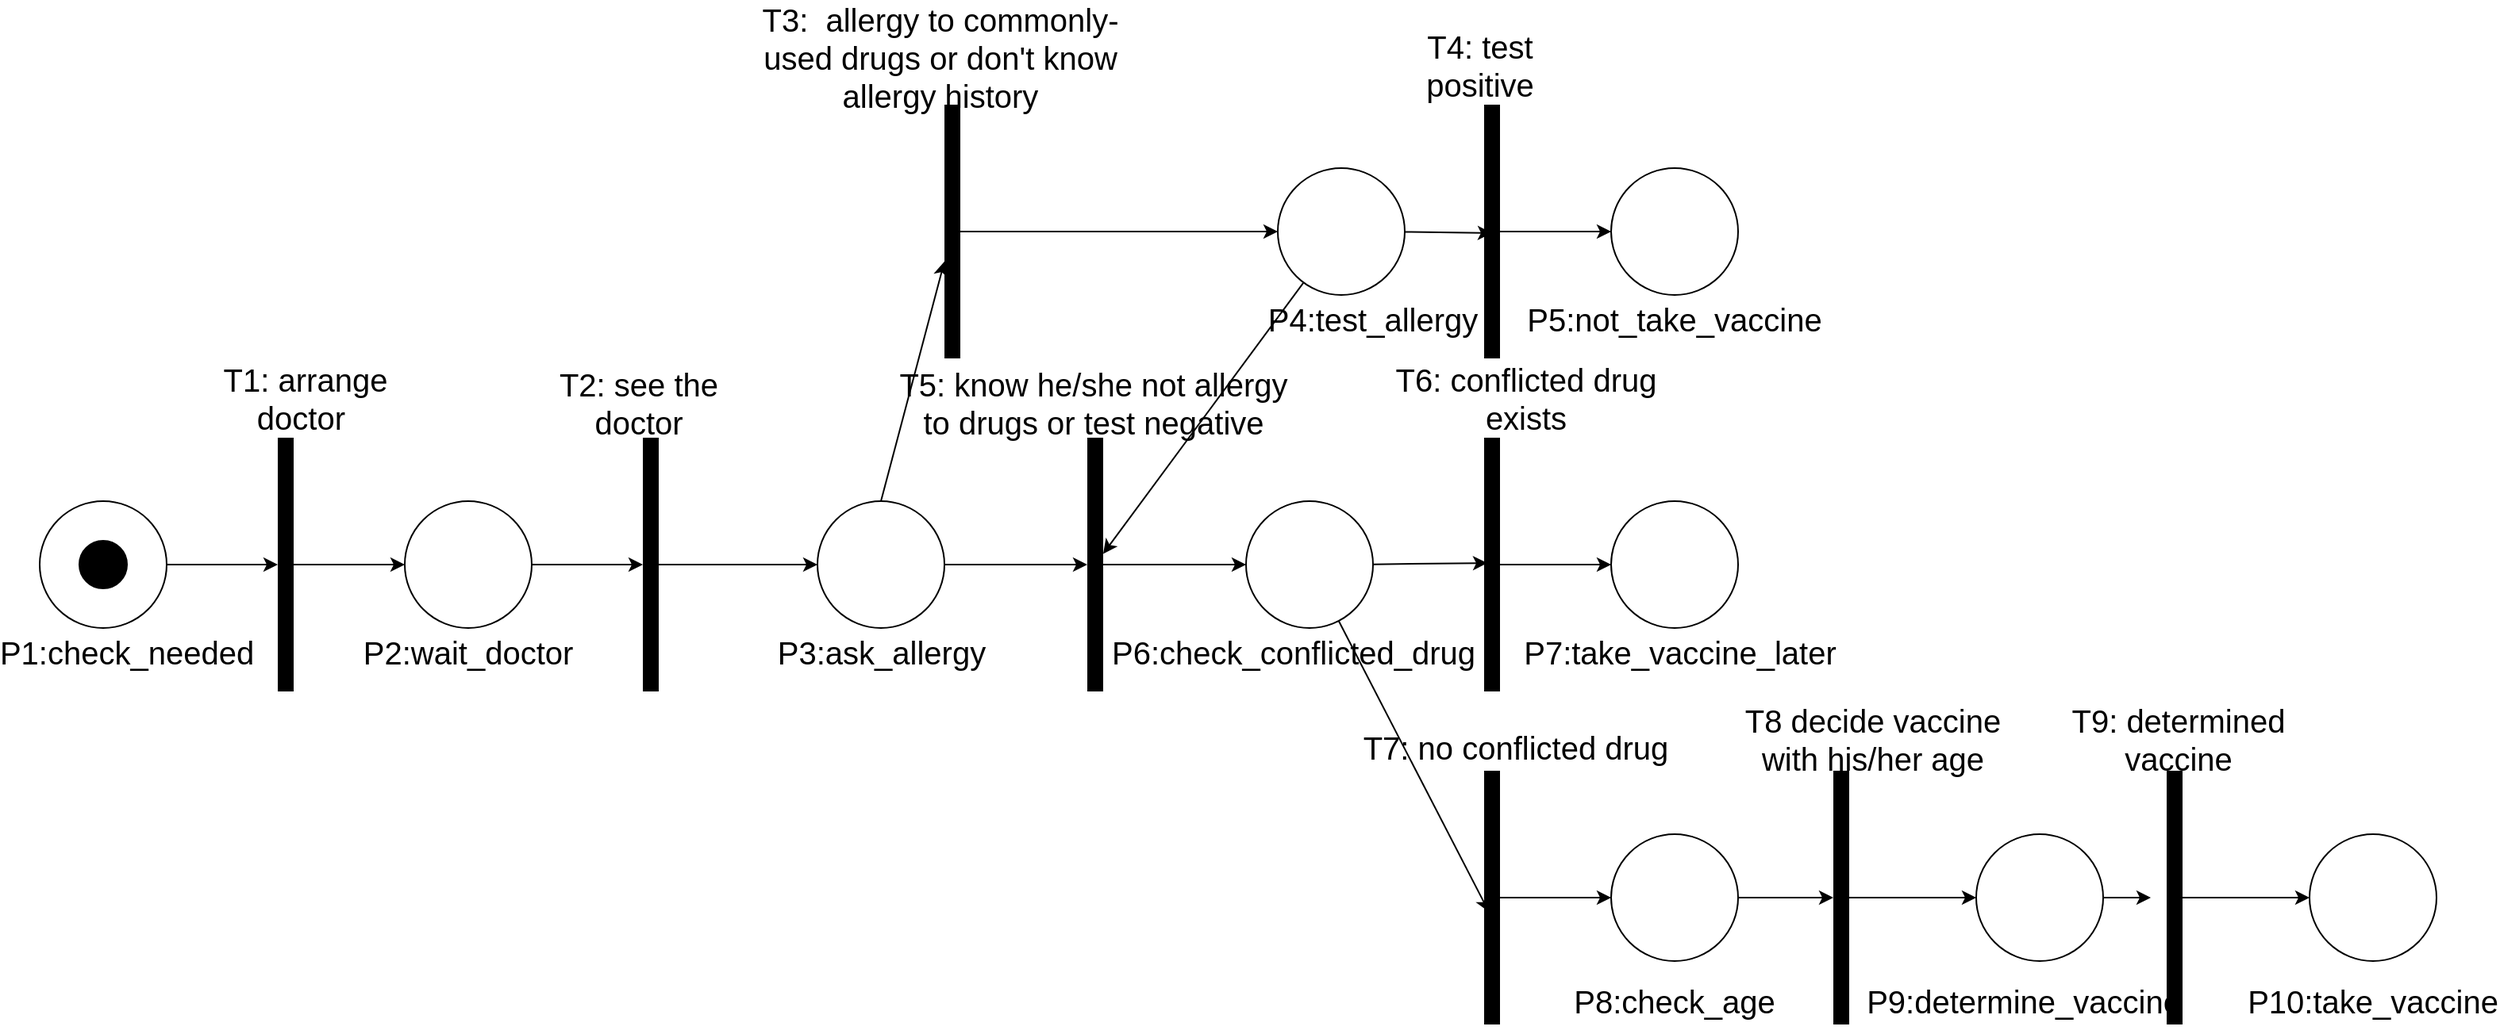 <mxfile version="16.6.6" type="github">
  <diagram id="FBnLz8GloL5e5-l2CE9u" name="Page-1">
    <mxGraphModel dx="2178" dy="2090" grid="1" gridSize="10" guides="1" tooltips="1" connect="1" arrows="1" fold="1" page="1" pageScale="1" pageWidth="827" pageHeight="1169" math="0" shadow="0">
      <root>
        <mxCell id="0" />
        <mxCell id="1" parent="0" />
        <mxCell id="y7e9covMwFmBckXpodB2-5" style="edgeStyle=orthogonalEdgeStyle;rounded=0;orthogonalLoop=1;jettySize=auto;html=1;fontSize=20;" parent="1" source="y7e9covMwFmBckXpodB2-1" target="y7e9covMwFmBckXpodB2-3" edge="1">
          <mxGeometry relative="1" as="geometry" />
        </mxCell>
        <mxCell id="y7e9covMwFmBckXpodB2-1" value="" style="ellipse;whiteSpace=wrap;html=1;aspect=fixed;" parent="1" vertex="1">
          <mxGeometry x="-120" y="240" width="80" height="80" as="geometry" />
        </mxCell>
        <mxCell id="y7e9covMwFmBckXpodB2-2" value="P1:check_needed" style="text;html=1;strokeColor=none;fillColor=none;align=center;verticalAlign=middle;whiteSpace=wrap;rounded=0;fontSize=20;" parent="1" vertex="1">
          <mxGeometry x="-140" y="320" width="150" height="30" as="geometry" />
        </mxCell>
        <mxCell id="y7e9covMwFmBckXpodB2-8" style="edgeStyle=orthogonalEdgeStyle;rounded=0;orthogonalLoop=1;jettySize=auto;html=1;entryX=0;entryY=0.5;entryDx=0;entryDy=0;fontSize=20;" parent="1" source="y7e9covMwFmBckXpodB2-3" target="y7e9covMwFmBckXpodB2-7" edge="1">
          <mxGeometry relative="1" as="geometry" />
        </mxCell>
        <mxCell id="y7e9covMwFmBckXpodB2-3" value="" style="line;strokeWidth=10;direction=south;html=1;fontSize=20;" parent="1" vertex="1">
          <mxGeometry x="30" y="200" width="10" height="160" as="geometry" />
        </mxCell>
        <mxCell id="y7e9covMwFmBckXpodB2-6" value="T1: arrange doctor&amp;nbsp;" style="text;html=1;strokeColor=none;fillColor=none;align=center;verticalAlign=middle;whiteSpace=wrap;rounded=0;fontSize=20;" parent="1" vertex="1">
          <mxGeometry x="-10" y="160" width="115" height="30" as="geometry" />
        </mxCell>
        <mxCell id="4oigvbjeJpt0uM_-PQVC-12" style="edgeStyle=none;rounded=0;orthogonalLoop=1;jettySize=auto;html=1;fontSize=20;" edge="1" parent="1" source="y7e9covMwFmBckXpodB2-7" target="4oigvbjeJpt0uM_-PQVC-11">
          <mxGeometry relative="1" as="geometry" />
        </mxCell>
        <mxCell id="y7e9covMwFmBckXpodB2-7" value="" style="ellipse;whiteSpace=wrap;html=1;aspect=fixed;fontSize=20;strokeWidth=1;" parent="1" vertex="1">
          <mxGeometry x="110" y="240" width="80" height="80" as="geometry" />
        </mxCell>
        <mxCell id="y7e9covMwFmBckXpodB2-9" value="P2:wait_doctor" style="text;html=1;strokeColor=none;fillColor=none;align=center;verticalAlign=middle;whiteSpace=wrap;rounded=0;fontSize=20;" parent="1" vertex="1">
          <mxGeometry x="90" y="320" width="120" height="30" as="geometry" />
        </mxCell>
        <mxCell id="y7e9covMwFmBckXpodB2-13" style="edgeStyle=none;rounded=0;orthogonalLoop=1;jettySize=auto;html=1;fontSize=20;" parent="1" source="y7e9covMwFmBckXpodB2-10" target="y7e9covMwFmBckXpodB2-14" edge="1">
          <mxGeometry relative="1" as="geometry">
            <mxPoint x="530" y="175" as="targetPoint" />
          </mxGeometry>
        </mxCell>
        <mxCell id="y7e9covMwFmBckXpodB2-10" value="" style="line;strokeWidth=10;direction=south;html=1;fontSize=20;" parent="1" vertex="1">
          <mxGeometry x="450" y="-10" width="10" height="160" as="geometry" />
        </mxCell>
        <mxCell id="y7e9covMwFmBckXpodB2-11" value="T3: &amp;nbsp;allergy to commonly-used drugs or don&#39;t know allergy history" style="text;html=1;strokeColor=none;fillColor=none;align=center;verticalAlign=middle;whiteSpace=wrap;rounded=0;fontSize=20;" parent="1" vertex="1">
          <mxGeometry x="325" y="-60" width="245" height="40" as="geometry" />
        </mxCell>
        <mxCell id="y7e9covMwFmBckXpodB2-16" style="edgeStyle=none;rounded=0;orthogonalLoop=1;jettySize=auto;html=1;fontSize=20;entryX=0.506;entryY=0.5;entryDx=0;entryDy=0;entryPerimeter=0;" parent="1" source="y7e9covMwFmBckXpodB2-14" target="y7e9covMwFmBckXpodB2-17" edge="1">
          <mxGeometry relative="1" as="geometry">
            <mxPoint x="690" y="100" as="targetPoint" />
          </mxGeometry>
        </mxCell>
        <mxCell id="y7e9covMwFmBckXpodB2-27" style="edgeStyle=none;rounded=0;orthogonalLoop=1;jettySize=auto;html=1;fontSize=20;" parent="1" source="y7e9covMwFmBckXpodB2-14" target="y7e9covMwFmBckXpodB2-25" edge="1">
          <mxGeometry relative="1" as="geometry" />
        </mxCell>
        <mxCell id="y7e9covMwFmBckXpodB2-14" value="" style="ellipse;whiteSpace=wrap;html=1;aspect=fixed;fontSize=20;strokeWidth=1;" parent="1" vertex="1">
          <mxGeometry x="660" y="30" width="80" height="80" as="geometry" />
        </mxCell>
        <mxCell id="y7e9covMwFmBckXpodB2-15" value="P4:test_allergy" style="text;html=1;strokeColor=none;fillColor=none;align=center;verticalAlign=middle;whiteSpace=wrap;rounded=0;fontSize=20;" parent="1" vertex="1">
          <mxGeometry x="660" y="110" width="120" height="30" as="geometry" />
        </mxCell>
        <mxCell id="y7e9covMwFmBckXpodB2-18" style="edgeStyle=none;rounded=0;orthogonalLoop=1;jettySize=auto;html=1;fontSize=20;" parent="1" source="y7e9covMwFmBckXpodB2-17" target="y7e9covMwFmBckXpodB2-19" edge="1">
          <mxGeometry relative="1" as="geometry">
            <mxPoint x="780" y="110" as="targetPoint" />
          </mxGeometry>
        </mxCell>
        <mxCell id="y7e9covMwFmBckXpodB2-17" value="" style="line;strokeWidth=10;direction=south;html=1;fontSize=20;" parent="1" vertex="1">
          <mxGeometry x="790" y="-10" width="10" height="160" as="geometry" />
        </mxCell>
        <mxCell id="y7e9covMwFmBckXpodB2-19" value="" style="ellipse;whiteSpace=wrap;html=1;aspect=fixed;fontSize=20;strokeWidth=1;" parent="1" vertex="1">
          <mxGeometry x="870" y="30" width="80" height="80" as="geometry" />
        </mxCell>
        <mxCell id="y7e9covMwFmBckXpodB2-20" value="P5:not_take_vaccine" style="text;html=1;strokeColor=none;fillColor=none;align=center;verticalAlign=middle;whiteSpace=wrap;rounded=0;fontSize=20;" parent="1" vertex="1">
          <mxGeometry x="825" y="110" width="170" height="30" as="geometry" />
        </mxCell>
        <mxCell id="y7e9covMwFmBckXpodB2-21" value="T4: test positive" style="text;html=1;strokeColor=none;fillColor=none;align=center;verticalAlign=middle;whiteSpace=wrap;rounded=0;fontSize=20;" parent="1" vertex="1">
          <mxGeometry x="730" y="-50" width="115" height="30" as="geometry" />
        </mxCell>
        <mxCell id="y7e9covMwFmBckXpodB2-28" style="edgeStyle=none;rounded=0;orthogonalLoop=1;jettySize=auto;html=1;fontSize=20;" parent="1" source="y7e9covMwFmBckXpodB2-25" target="y7e9covMwFmBckXpodB2-29" edge="1">
          <mxGeometry relative="1" as="geometry">
            <mxPoint x="830" y="280" as="targetPoint" />
          </mxGeometry>
        </mxCell>
        <mxCell id="y7e9covMwFmBckXpodB2-25" value="" style="line;strokeWidth=10;direction=south;html=1;fontSize=20;" parent="1" vertex="1">
          <mxGeometry x="540" y="200" width="10" height="160" as="geometry" />
        </mxCell>
        <mxCell id="y7e9covMwFmBckXpodB2-26" value="T5: know he/she not allergy to drugs or test negative" style="text;html=1;strokeColor=none;fillColor=none;align=center;verticalAlign=middle;whiteSpace=wrap;rounded=0;fontSize=20;" parent="1" vertex="1">
          <mxGeometry x="414" y="150" width="260" height="55" as="geometry" />
        </mxCell>
        <mxCell id="y7e9covMwFmBckXpodB2-31" style="edgeStyle=none;rounded=0;orthogonalLoop=1;jettySize=auto;html=1;fontSize=20;entryX=0.494;entryY=0.8;entryDx=0;entryDy=0;entryPerimeter=0;" parent="1" source="y7e9covMwFmBckXpodB2-29" edge="1" target="y7e9covMwFmBckXpodB2-32">
          <mxGeometry relative="1" as="geometry">
            <mxPoint x="680" y="280" as="targetPoint" />
          </mxGeometry>
        </mxCell>
        <mxCell id="y7e9covMwFmBckXpodB2-40" style="edgeStyle=none;rounded=0;orthogonalLoop=1;jettySize=auto;html=1;fontSize=20;entryX=0.556;entryY=0.7;entryDx=0;entryDy=0;entryPerimeter=0;" parent="1" source="y7e9covMwFmBckXpodB2-29" target="y7e9covMwFmBckXpodB2-38" edge="1">
          <mxGeometry relative="1" as="geometry">
            <mxPoint x="670" y="490" as="targetPoint" />
          </mxGeometry>
        </mxCell>
        <mxCell id="y7e9covMwFmBckXpodB2-29" value="" style="ellipse;whiteSpace=wrap;html=1;aspect=fixed;fontSize=20;strokeWidth=1;" parent="1" vertex="1">
          <mxGeometry x="640" y="240" width="80" height="80" as="geometry" />
        </mxCell>
        <mxCell id="y7e9covMwFmBckXpodB2-30" value="P6:check_conflicted_drug" style="text;html=1;strokeColor=none;fillColor=none;align=center;verticalAlign=middle;whiteSpace=wrap;rounded=0;fontSize=20;" parent="1" vertex="1">
          <mxGeometry x="570" y="320" width="200" height="30" as="geometry" />
        </mxCell>
        <mxCell id="y7e9covMwFmBckXpodB2-34" style="edgeStyle=none;rounded=0;orthogonalLoop=1;jettySize=auto;html=1;fontSize=20;" parent="1" source="y7e9covMwFmBckXpodB2-32" target="y7e9covMwFmBckXpodB2-35" edge="1">
          <mxGeometry relative="1" as="geometry">
            <mxPoint x="1110" y="280" as="targetPoint" />
          </mxGeometry>
        </mxCell>
        <mxCell id="y7e9covMwFmBckXpodB2-32" value="" style="line;strokeWidth=10;direction=south;html=1;fontSize=20;" parent="1" vertex="1">
          <mxGeometry x="790" y="200" width="10" height="160" as="geometry" />
        </mxCell>
        <mxCell id="y7e9covMwFmBckXpodB2-33" value="T6: conflicted drug exists" style="text;html=1;strokeColor=none;fillColor=none;align=center;verticalAlign=middle;whiteSpace=wrap;rounded=0;fontSize=20;" parent="1" vertex="1">
          <mxGeometry x="730" y="160" width="172.5" height="30" as="geometry" />
        </mxCell>
        <mxCell id="y7e9covMwFmBckXpodB2-35" value="" style="ellipse;whiteSpace=wrap;html=1;aspect=fixed;fontSize=20;strokeWidth=1;" parent="1" vertex="1">
          <mxGeometry x="870" y="240" width="80" height="80" as="geometry" />
        </mxCell>
        <mxCell id="y7e9covMwFmBckXpodB2-36" value="P7:take_vaccine_later" style="text;html=1;strokeColor=none;fillColor=none;align=center;verticalAlign=middle;whiteSpace=wrap;rounded=0;fontSize=20;" parent="1" vertex="1">
          <mxGeometry x="827" y="320" width="173" height="30" as="geometry" />
        </mxCell>
        <mxCell id="y7e9covMwFmBckXpodB2-41" style="edgeStyle=none;rounded=0;orthogonalLoop=1;jettySize=auto;html=1;fontSize=20;" parent="1" source="y7e9covMwFmBckXpodB2-38" target="y7e9covMwFmBckXpodB2-42" edge="1">
          <mxGeometry relative="1" as="geometry">
            <mxPoint x="800" y="490" as="targetPoint" />
          </mxGeometry>
        </mxCell>
        <mxCell id="y7e9covMwFmBckXpodB2-38" value="" style="line;strokeWidth=10;direction=south;html=1;fontSize=20;" parent="1" vertex="1">
          <mxGeometry x="790" y="410" width="10" height="160" as="geometry" />
        </mxCell>
        <mxCell id="y7e9covMwFmBckXpodB2-39" value="T7: no conflicted drug" style="text;html=1;strokeColor=none;fillColor=none;align=center;verticalAlign=middle;whiteSpace=wrap;rounded=0;fontSize=20;" parent="1" vertex="1">
          <mxGeometry x="705" y="380" width="210" height="30" as="geometry" />
        </mxCell>
        <mxCell id="y7e9covMwFmBckXpodB2-46" style="edgeStyle=none;rounded=0;orthogonalLoop=1;jettySize=auto;html=1;fontSize=20;" parent="1" source="y7e9covMwFmBckXpodB2-42" target="y7e9covMwFmBckXpodB2-45" edge="1">
          <mxGeometry relative="1" as="geometry" />
        </mxCell>
        <mxCell id="y7e9covMwFmBckXpodB2-42" value="" style="ellipse;whiteSpace=wrap;html=1;aspect=fixed;fontSize=20;strokeWidth=1;" parent="1" vertex="1">
          <mxGeometry x="870" y="450" width="80" height="80" as="geometry" />
        </mxCell>
        <mxCell id="y7e9covMwFmBckXpodB2-43" value="P8:check_age" style="text;html=1;strokeColor=none;fillColor=none;align=center;verticalAlign=middle;whiteSpace=wrap;rounded=0;fontSize=20;" parent="1" vertex="1">
          <mxGeometry x="860" y="540" width="100" height="30" as="geometry" />
        </mxCell>
        <mxCell id="y7e9covMwFmBckXpodB2-48" style="edgeStyle=none;rounded=0;orthogonalLoop=1;jettySize=auto;html=1;fontSize=20;" parent="1" source="y7e9covMwFmBckXpodB2-45" target="y7e9covMwFmBckXpodB2-49" edge="1">
          <mxGeometry relative="1" as="geometry">
            <mxPoint x="1030" y="490" as="targetPoint" />
          </mxGeometry>
        </mxCell>
        <mxCell id="y7e9covMwFmBckXpodB2-45" value="" style="line;strokeWidth=10;direction=south;html=1;fontSize=20;" parent="1" vertex="1">
          <mxGeometry x="1010" y="410" width="10" height="160" as="geometry" />
        </mxCell>
        <mxCell id="y7e9covMwFmBckXpodB2-47" value="T8 decide vaccine with his/her age" style="text;html=1;strokeColor=none;fillColor=none;align=center;verticalAlign=middle;whiteSpace=wrap;rounded=0;fontSize=20;" parent="1" vertex="1">
          <mxGeometry x="950" y="380" width="170" height="20" as="geometry" />
        </mxCell>
        <mxCell id="y7e9covMwFmBckXpodB2-52" style="edgeStyle=none;rounded=0;orthogonalLoop=1;jettySize=auto;html=1;fontSize=20;" parent="1" source="y7e9covMwFmBckXpodB2-49" edge="1">
          <mxGeometry relative="1" as="geometry">
            <mxPoint x="1210" y="490" as="targetPoint" />
          </mxGeometry>
        </mxCell>
        <mxCell id="y7e9covMwFmBckXpodB2-49" value="" style="ellipse;whiteSpace=wrap;html=1;aspect=fixed;fontSize=20;strokeWidth=1;" parent="1" vertex="1">
          <mxGeometry x="1100" y="450" width="80" height="80" as="geometry" />
        </mxCell>
        <mxCell id="y7e9covMwFmBckXpodB2-50" value="P9:determine_vaccine" style="text;html=1;strokeColor=none;fillColor=none;align=center;verticalAlign=middle;whiteSpace=wrap;rounded=0;fontSize=20;" parent="1" vertex="1">
          <mxGeometry x="1040" y="540" width="180" height="30" as="geometry" />
        </mxCell>
        <mxCell id="y7e9covMwFmBckXpodB2-56" style="edgeStyle=none;rounded=0;orthogonalLoop=1;jettySize=auto;html=1;fontSize=20;" parent="1" source="y7e9covMwFmBckXpodB2-54" target="y7e9covMwFmBckXpodB2-57" edge="1">
          <mxGeometry relative="1" as="geometry">
            <mxPoint x="1320" y="490" as="targetPoint" />
          </mxGeometry>
        </mxCell>
        <mxCell id="y7e9covMwFmBckXpodB2-54" value="" style="line;strokeWidth=10;direction=south;html=1;fontSize=20;" parent="1" vertex="1">
          <mxGeometry x="1220" y="410" width="10" height="160" as="geometry" />
        </mxCell>
        <mxCell id="y7e9covMwFmBckXpodB2-55" value="T9: determined vaccine" style="text;html=1;strokeColor=none;fillColor=none;align=center;verticalAlign=middle;whiteSpace=wrap;rounded=0;fontSize=20;" parent="1" vertex="1">
          <mxGeometry x="1145" y="375" width="165" height="30" as="geometry" />
        </mxCell>
        <mxCell id="y7e9covMwFmBckXpodB2-57" value="" style="ellipse;whiteSpace=wrap;html=1;aspect=fixed;fontSize=20;strokeWidth=1;" parent="1" vertex="1">
          <mxGeometry x="1310" y="450" width="80" height="80" as="geometry" />
        </mxCell>
        <mxCell id="y7e9covMwFmBckXpodB2-58" value="P10:take_vaccine" style="text;html=1;strokeColor=none;fillColor=none;align=center;verticalAlign=middle;whiteSpace=wrap;rounded=0;fontSize=20;" parent="1" vertex="1">
          <mxGeometry x="1290" y="540" width="120" height="30" as="geometry" />
        </mxCell>
        <mxCell id="y7e9covMwFmBckXpodB2-59" value="" style="ellipse;whiteSpace=wrap;html=1;aspect=fixed;fontSize=20;strokeWidth=1;fillColor=#000000;" parent="1" vertex="1">
          <mxGeometry x="-95" y="265" width="30" height="30" as="geometry" />
        </mxCell>
        <mxCell id="4oigvbjeJpt0uM_-PQVC-6" style="edgeStyle=none;rounded=0;orthogonalLoop=1;jettySize=auto;html=1;exitX=0.5;exitY=0;exitDx=0;exitDy=0;fontSize=20;" edge="1" parent="1" source="4oigvbjeJpt0uM_-PQVC-4" target="y7e9covMwFmBckXpodB2-10">
          <mxGeometry relative="1" as="geometry" />
        </mxCell>
        <mxCell id="4oigvbjeJpt0uM_-PQVC-7" style="edgeStyle=none;rounded=0;orthogonalLoop=1;jettySize=auto;html=1;fontSize=20;" edge="1" parent="1" source="4oigvbjeJpt0uM_-PQVC-4" target="y7e9covMwFmBckXpodB2-25">
          <mxGeometry relative="1" as="geometry" />
        </mxCell>
        <mxCell id="4oigvbjeJpt0uM_-PQVC-4" value="" style="ellipse;whiteSpace=wrap;html=1;aspect=fixed;fontSize=20;strokeWidth=1;fillColor=#FFFFFF;" vertex="1" parent="1">
          <mxGeometry x="370" y="240" width="80" height="80" as="geometry" />
        </mxCell>
        <mxCell id="4oigvbjeJpt0uM_-PQVC-5" value="P3:ask_allergy" style="text;html=1;strokeColor=none;fillColor=none;align=center;verticalAlign=middle;whiteSpace=wrap;rounded=0;fontSize=20;" vertex="1" parent="1">
          <mxGeometry x="342.5" y="320" width="135" height="30" as="geometry" />
        </mxCell>
        <mxCell id="4oigvbjeJpt0uM_-PQVC-8" style="edgeStyle=none;rounded=0;orthogonalLoop=1;jettySize=auto;html=1;exitX=0.5;exitY=1;exitDx=0;exitDy=0;fontSize=20;" edge="1" parent="1" source="y7e9covMwFmBckXpodB2-47" target="y7e9covMwFmBckXpodB2-47">
          <mxGeometry relative="1" as="geometry" />
        </mxCell>
        <mxCell id="4oigvbjeJpt0uM_-PQVC-13" style="edgeStyle=none;rounded=0;orthogonalLoop=1;jettySize=auto;html=1;entryX=0;entryY=0.5;entryDx=0;entryDy=0;fontSize=20;" edge="1" parent="1" source="4oigvbjeJpt0uM_-PQVC-11" target="4oigvbjeJpt0uM_-PQVC-4">
          <mxGeometry relative="1" as="geometry" />
        </mxCell>
        <mxCell id="4oigvbjeJpt0uM_-PQVC-11" value="" style="line;strokeWidth=10;direction=south;html=1;fontSize=20;" vertex="1" parent="1">
          <mxGeometry x="260" y="200" width="10" height="160" as="geometry" />
        </mxCell>
        <mxCell id="4oigvbjeJpt0uM_-PQVC-14" value="T2: see the doctor" style="text;html=1;strokeColor=none;fillColor=none;align=center;verticalAlign=middle;whiteSpace=wrap;rounded=0;fontSize=20;" vertex="1" parent="1">
          <mxGeometry x="200" y="162.5" width="115" height="30" as="geometry" />
        </mxCell>
      </root>
    </mxGraphModel>
  </diagram>
</mxfile>
